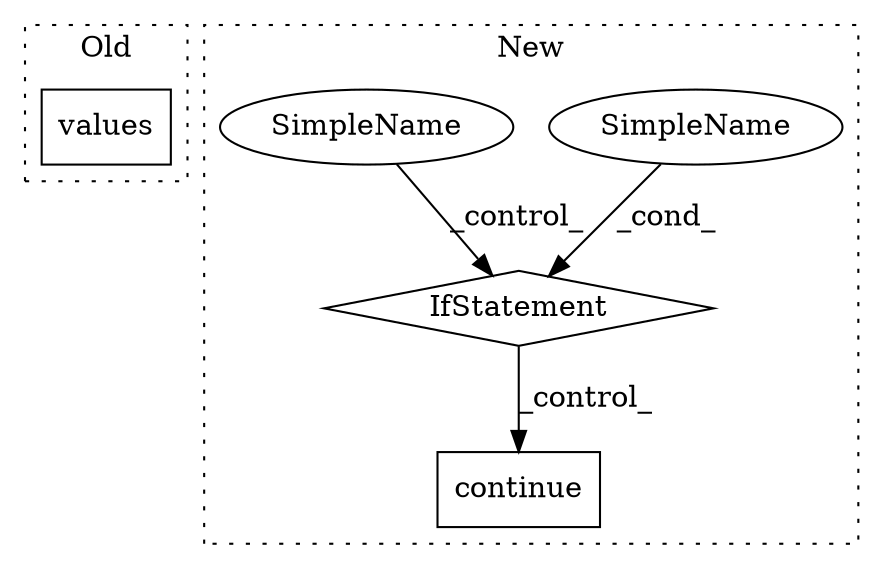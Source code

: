 digraph G {
subgraph cluster0 {
1 [label="values" a="32" s="3878" l="8" shape="box"];
label = "Old";
style="dotted";
}
subgraph cluster1 {
2 [label="continue" a="18" s="6682" l="9" shape="box"];
3 [label="IfStatement" a="25" s="6562,6670" l="4,2" shape="diamond"];
4 [label="SimpleName" a="42" s="" l="" shape="ellipse"];
5 [label="SimpleName" a="42" s="" l="" shape="ellipse"];
label = "New";
style="dotted";
}
3 -> 2 [label="_control_"];
4 -> 3 [label="_cond_"];
5 -> 3 [label="_control_"];
}